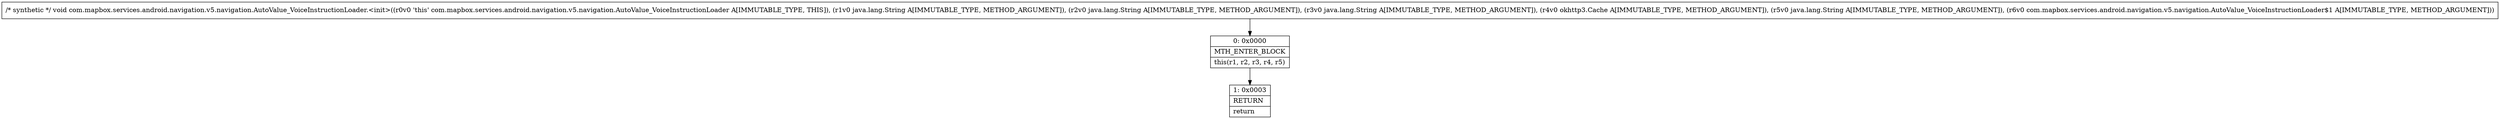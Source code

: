 digraph "CFG forcom.mapbox.services.android.navigation.v5.navigation.AutoValue_VoiceInstructionLoader.\<init\>(Ljava\/lang\/String;Ljava\/lang\/String;Ljava\/lang\/String;Lokhttp3\/Cache;Ljava\/lang\/String;Lcom\/mapbox\/services\/android\/navigation\/v5\/navigation\/AutoValue_VoiceInstructionLoader$1;)V" {
Node_0 [shape=record,label="{0\:\ 0x0000|MTH_ENTER_BLOCK\l|this(r1, r2, r3, r4, r5)\l}"];
Node_1 [shape=record,label="{1\:\ 0x0003|RETURN\l|return\l}"];
MethodNode[shape=record,label="{\/* synthetic *\/ void com.mapbox.services.android.navigation.v5.navigation.AutoValue_VoiceInstructionLoader.\<init\>((r0v0 'this' com.mapbox.services.android.navigation.v5.navigation.AutoValue_VoiceInstructionLoader A[IMMUTABLE_TYPE, THIS]), (r1v0 java.lang.String A[IMMUTABLE_TYPE, METHOD_ARGUMENT]), (r2v0 java.lang.String A[IMMUTABLE_TYPE, METHOD_ARGUMENT]), (r3v0 java.lang.String A[IMMUTABLE_TYPE, METHOD_ARGUMENT]), (r4v0 okhttp3.Cache A[IMMUTABLE_TYPE, METHOD_ARGUMENT]), (r5v0 java.lang.String A[IMMUTABLE_TYPE, METHOD_ARGUMENT]), (r6v0 com.mapbox.services.android.navigation.v5.navigation.AutoValue_VoiceInstructionLoader$1 A[IMMUTABLE_TYPE, METHOD_ARGUMENT])) }"];
MethodNode -> Node_0;
Node_0 -> Node_1;
}

